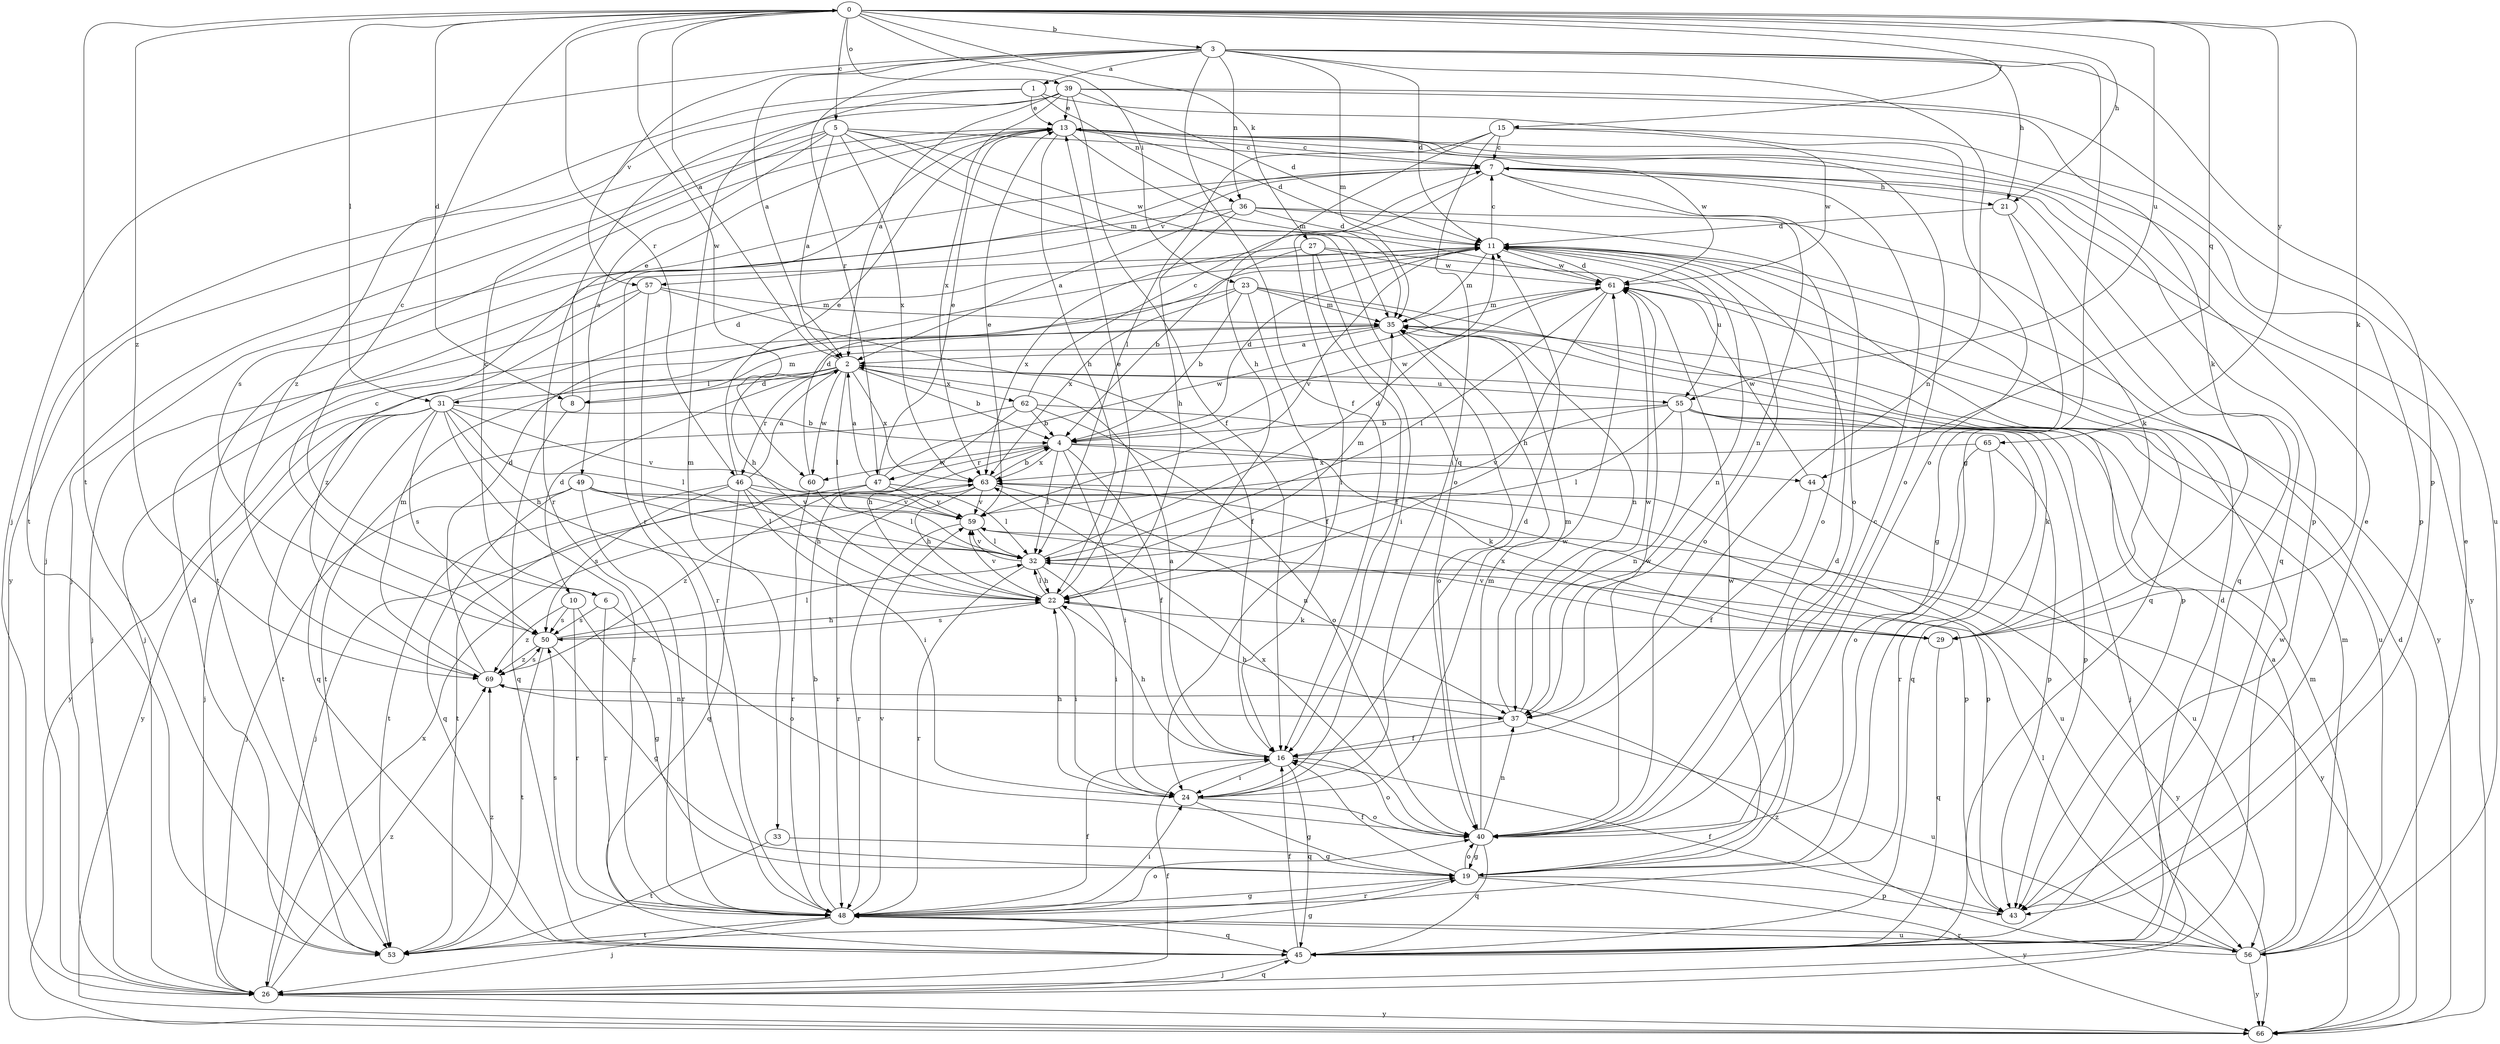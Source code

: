 strict digraph  {
0;
1;
2;
3;
4;
5;
6;
7;
8;
10;
11;
13;
15;
16;
19;
21;
22;
23;
24;
26;
27;
29;
31;
32;
33;
35;
36;
37;
39;
40;
43;
44;
45;
46;
47;
48;
49;
50;
53;
55;
56;
57;
59;
60;
61;
62;
63;
65;
66;
69;
0 -> 3  [label=b];
0 -> 5  [label=c];
0 -> 6  [label=c];
0 -> 8  [label=d];
0 -> 15  [label=f];
0 -> 21  [label=h];
0 -> 23  [label=i];
0 -> 27  [label=k];
0 -> 29  [label=k];
0 -> 31  [label=l];
0 -> 39  [label=o];
0 -> 44  [label=q];
0 -> 46  [label=r];
0 -> 53  [label=t];
0 -> 55  [label=u];
0 -> 60  [label=w];
0 -> 65  [label=y];
0 -> 69  [label=z];
1 -> 13  [label=e];
1 -> 33  [label=m];
1 -> 36  [label=n];
1 -> 40  [label=o];
1 -> 69  [label=z];
2 -> 0  [label=a];
2 -> 4  [label=b];
2 -> 8  [label=d];
2 -> 10  [label=d];
2 -> 31  [label=l];
2 -> 32  [label=l];
2 -> 46  [label=r];
2 -> 55  [label=u];
2 -> 60  [label=w];
2 -> 62  [label=x];
2 -> 63  [label=x];
2 -> 66  [label=y];
3 -> 1  [label=a];
3 -> 2  [label=a];
3 -> 11  [label=d];
3 -> 16  [label=f];
3 -> 19  [label=g];
3 -> 21  [label=h];
3 -> 26  [label=j];
3 -> 35  [label=m];
3 -> 36  [label=n];
3 -> 37  [label=n];
3 -> 43  [label=p];
3 -> 47  [label=r];
3 -> 57  [label=v];
4 -> 11  [label=d];
4 -> 16  [label=f];
4 -> 24  [label=i];
4 -> 29  [label=k];
4 -> 32  [label=l];
4 -> 44  [label=q];
4 -> 47  [label=r];
4 -> 60  [label=w];
4 -> 61  [label=w];
4 -> 63  [label=x];
5 -> 2  [label=a];
5 -> 6  [label=c];
5 -> 7  [label=c];
5 -> 35  [label=m];
5 -> 40  [label=o];
5 -> 49  [label=s];
5 -> 61  [label=w];
5 -> 63  [label=x];
5 -> 66  [label=y];
6 -> 40  [label=o];
6 -> 48  [label=r];
6 -> 50  [label=s];
7 -> 21  [label=h];
7 -> 24  [label=i];
7 -> 26  [label=j];
7 -> 37  [label=n];
7 -> 40  [label=o];
7 -> 45  [label=q];
7 -> 57  [label=v];
7 -> 66  [label=y];
8 -> 13  [label=e];
8 -> 35  [label=m];
8 -> 45  [label=q];
10 -> 19  [label=g];
10 -> 48  [label=r];
10 -> 50  [label=s];
10 -> 69  [label=z];
11 -> 7  [label=c];
11 -> 35  [label=m];
11 -> 37  [label=n];
11 -> 40  [label=o];
11 -> 45  [label=q];
11 -> 55  [label=u];
11 -> 59  [label=v];
11 -> 61  [label=w];
13 -> 7  [label=c];
13 -> 11  [label=d];
13 -> 22  [label=h];
13 -> 26  [label=j];
13 -> 35  [label=m];
13 -> 40  [label=o];
13 -> 43  [label=p];
13 -> 48  [label=r];
13 -> 50  [label=s];
13 -> 61  [label=w];
15 -> 7  [label=c];
15 -> 22  [label=h];
15 -> 24  [label=i];
15 -> 32  [label=l];
15 -> 43  [label=p];
15 -> 61  [label=w];
16 -> 2  [label=a];
16 -> 22  [label=h];
16 -> 24  [label=i];
16 -> 40  [label=o];
16 -> 45  [label=q];
19 -> 7  [label=c];
19 -> 11  [label=d];
19 -> 16  [label=f];
19 -> 40  [label=o];
19 -> 43  [label=p];
19 -> 48  [label=r];
19 -> 61  [label=w];
19 -> 66  [label=y];
21 -> 11  [label=d];
21 -> 19  [label=g];
21 -> 45  [label=q];
22 -> 13  [label=e];
22 -> 24  [label=i];
22 -> 29  [label=k];
22 -> 32  [label=l];
22 -> 50  [label=s];
22 -> 59  [label=v];
23 -> 4  [label=b];
23 -> 16  [label=f];
23 -> 26  [label=j];
23 -> 35  [label=m];
23 -> 37  [label=n];
23 -> 43  [label=p];
23 -> 63  [label=x];
24 -> 11  [label=d];
24 -> 19  [label=g];
24 -> 22  [label=h];
24 -> 40  [label=o];
24 -> 61  [label=w];
26 -> 16  [label=f];
26 -> 45  [label=q];
26 -> 61  [label=w];
26 -> 63  [label=x];
26 -> 66  [label=y];
26 -> 69  [label=z];
27 -> 4  [label=b];
27 -> 16  [label=f];
27 -> 24  [label=i];
27 -> 61  [label=w];
27 -> 63  [label=x];
27 -> 66  [label=y];
29 -> 45  [label=q];
29 -> 59  [label=v];
29 -> 63  [label=x];
31 -> 4  [label=b];
31 -> 11  [label=d];
31 -> 22  [label=h];
31 -> 26  [label=j];
31 -> 32  [label=l];
31 -> 45  [label=q];
31 -> 48  [label=r];
31 -> 50  [label=s];
31 -> 53  [label=t];
31 -> 59  [label=v];
31 -> 66  [label=y];
32 -> 11  [label=d];
32 -> 22  [label=h];
32 -> 24  [label=i];
32 -> 35  [label=m];
32 -> 48  [label=r];
32 -> 59  [label=v];
32 -> 66  [label=y];
33 -> 19  [label=g];
33 -> 53  [label=t];
35 -> 2  [label=a];
35 -> 22  [label=h];
35 -> 40  [label=o];
35 -> 56  [label=u];
36 -> 2  [label=a];
36 -> 11  [label=d];
36 -> 22  [label=h];
36 -> 29  [label=k];
36 -> 40  [label=o];
36 -> 53  [label=t];
37 -> 16  [label=f];
37 -> 22  [label=h];
37 -> 35  [label=m];
37 -> 56  [label=u];
37 -> 61  [label=w];
39 -> 2  [label=a];
39 -> 11  [label=d];
39 -> 13  [label=e];
39 -> 16  [label=f];
39 -> 29  [label=k];
39 -> 48  [label=r];
39 -> 53  [label=t];
39 -> 56  [label=u];
39 -> 63  [label=x];
40 -> 19  [label=g];
40 -> 35  [label=m];
40 -> 37  [label=n];
40 -> 45  [label=q];
40 -> 61  [label=w];
40 -> 63  [label=x];
43 -> 13  [label=e];
43 -> 16  [label=f];
44 -> 16  [label=f];
44 -> 56  [label=u];
44 -> 61  [label=w];
45 -> 11  [label=d];
45 -> 16  [label=f];
45 -> 26  [label=j];
46 -> 2  [label=a];
46 -> 13  [label=e];
46 -> 22  [label=h];
46 -> 24  [label=i];
46 -> 43  [label=p];
46 -> 45  [label=q];
46 -> 50  [label=s];
46 -> 53  [label=t];
46 -> 59  [label=v];
47 -> 2  [label=a];
47 -> 13  [label=e];
47 -> 32  [label=l];
47 -> 53  [label=t];
47 -> 59  [label=v];
47 -> 61  [label=w];
47 -> 69  [label=z];
48 -> 4  [label=b];
48 -> 16  [label=f];
48 -> 19  [label=g];
48 -> 24  [label=i];
48 -> 26  [label=j];
48 -> 40  [label=o];
48 -> 45  [label=q];
48 -> 50  [label=s];
48 -> 53  [label=t];
48 -> 56  [label=u];
48 -> 59  [label=v];
49 -> 26  [label=j];
49 -> 32  [label=l];
49 -> 43  [label=p];
49 -> 45  [label=q];
49 -> 48  [label=r];
49 -> 59  [label=v];
50 -> 7  [label=c];
50 -> 19  [label=g];
50 -> 22  [label=h];
50 -> 32  [label=l];
50 -> 53  [label=t];
50 -> 69  [label=z];
53 -> 11  [label=d];
53 -> 19  [label=g];
53 -> 69  [label=z];
55 -> 4  [label=b];
55 -> 26  [label=j];
55 -> 29  [label=k];
55 -> 32  [label=l];
55 -> 37  [label=n];
55 -> 43  [label=p];
55 -> 59  [label=v];
56 -> 2  [label=a];
56 -> 13  [label=e];
56 -> 32  [label=l];
56 -> 35  [label=m];
56 -> 48  [label=r];
56 -> 66  [label=y];
56 -> 69  [label=z];
57 -> 16  [label=f];
57 -> 26  [label=j];
57 -> 35  [label=m];
57 -> 48  [label=r];
57 -> 69  [label=z];
59 -> 13  [label=e];
59 -> 32  [label=l];
59 -> 48  [label=r];
59 -> 66  [label=y];
60 -> 11  [label=d];
60 -> 32  [label=l];
60 -> 48  [label=r];
61 -> 11  [label=d];
61 -> 22  [label=h];
61 -> 32  [label=l];
61 -> 35  [label=m];
62 -> 4  [label=b];
62 -> 7  [label=c];
62 -> 22  [label=h];
62 -> 40  [label=o];
62 -> 45  [label=q];
62 -> 53  [label=t];
63 -> 4  [label=b];
63 -> 22  [label=h];
63 -> 26  [label=j];
63 -> 37  [label=n];
63 -> 48  [label=r];
63 -> 56  [label=u];
63 -> 59  [label=v];
65 -> 40  [label=o];
65 -> 43  [label=p];
65 -> 48  [label=r];
65 -> 63  [label=x];
66 -> 11  [label=d];
66 -> 35  [label=m];
69 -> 11  [label=d];
69 -> 35  [label=m];
69 -> 37  [label=n];
69 -> 50  [label=s];
}
